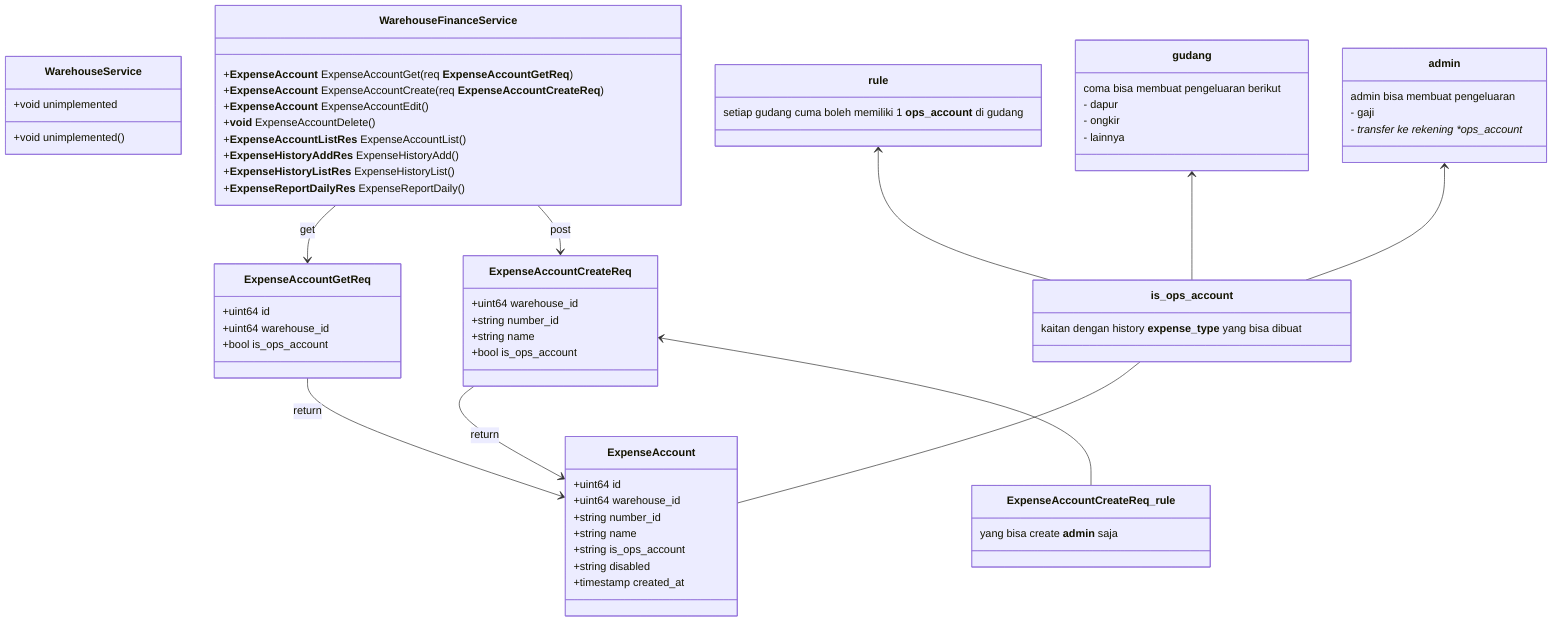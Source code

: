 classDiagram
  class WarehouseService {
    +void unimplemented
    +void unimplemented()
  }
  class WarehouseFinanceService {
    +**ExpenseAccount** ExpenseAccountGet(req **ExpenseAccountGetReq**)
    +**ExpenseAccount** ExpenseAccountCreate(req **ExpenseAccountCreateReq**)
    +**ExpenseAccount** ExpenseAccountEdit()
    +**void** ExpenseAccountDelete()
    +**ExpenseAccountListRes** ExpenseAccountList()
    %% //   history
    +**ExpenseHistoryAddRes** ExpenseHistoryAdd()
    +**ExpenseHistoryListRes** ExpenseHistoryList()
    %% //   report
    +**ExpenseReportDailyRes** ExpenseReportDaily()
  }
  class ExpenseAccount {
    +uint64 id
    +uint64 warehouse_id
    +string number_id
    +string name
    +string is_ops_account
    +string disabled
    +timestamp created_at
  }

  class ExpenseAccountGetReq {
    +uint64 id
    +uint64 warehouse_id
    +bool is_ops_account
  }
  class ExpenseAccountCreateReq {
    +uint64 warehouse_id
    +string number_id
    +string name
    +bool is_ops_account
  }
  class ExpenseAccountCreateReq_rule {
    yang bisa create **admin** saja
  }

  class is_ops_account {
    kaitan dengan history **expense_type** yang bisa dibuat
  }

  class admin {
    admin bisa membuat pengeluaran
    - gaji
    - transfer ke rekening **ops_account**

  }

  class gudang {
    coma bisa membuat pengeluaran berikut
    - dapur
    - ongkir
    - lainnya
  }

  class rule {
    setiap gudang cuma boleh memiliki 1 **ops_account** di gudang
  }
  WarehouseFinanceService --> ExpenseAccountGetReq : get
  ExpenseAccountGetReq --> ExpenseAccount : return
  WarehouseFinanceService --> ExpenseAccountCreateReq : post
  ExpenseAccountCreateReq --> ExpenseAccount: return
  ExpenseAccountCreateReq <-- ExpenseAccountCreateReq_rule
  rule <-- is_ops_account
  gudang <-- is_ops_account
  admin <-- is_ops_account
  is_ops_account -- ExpenseAccount